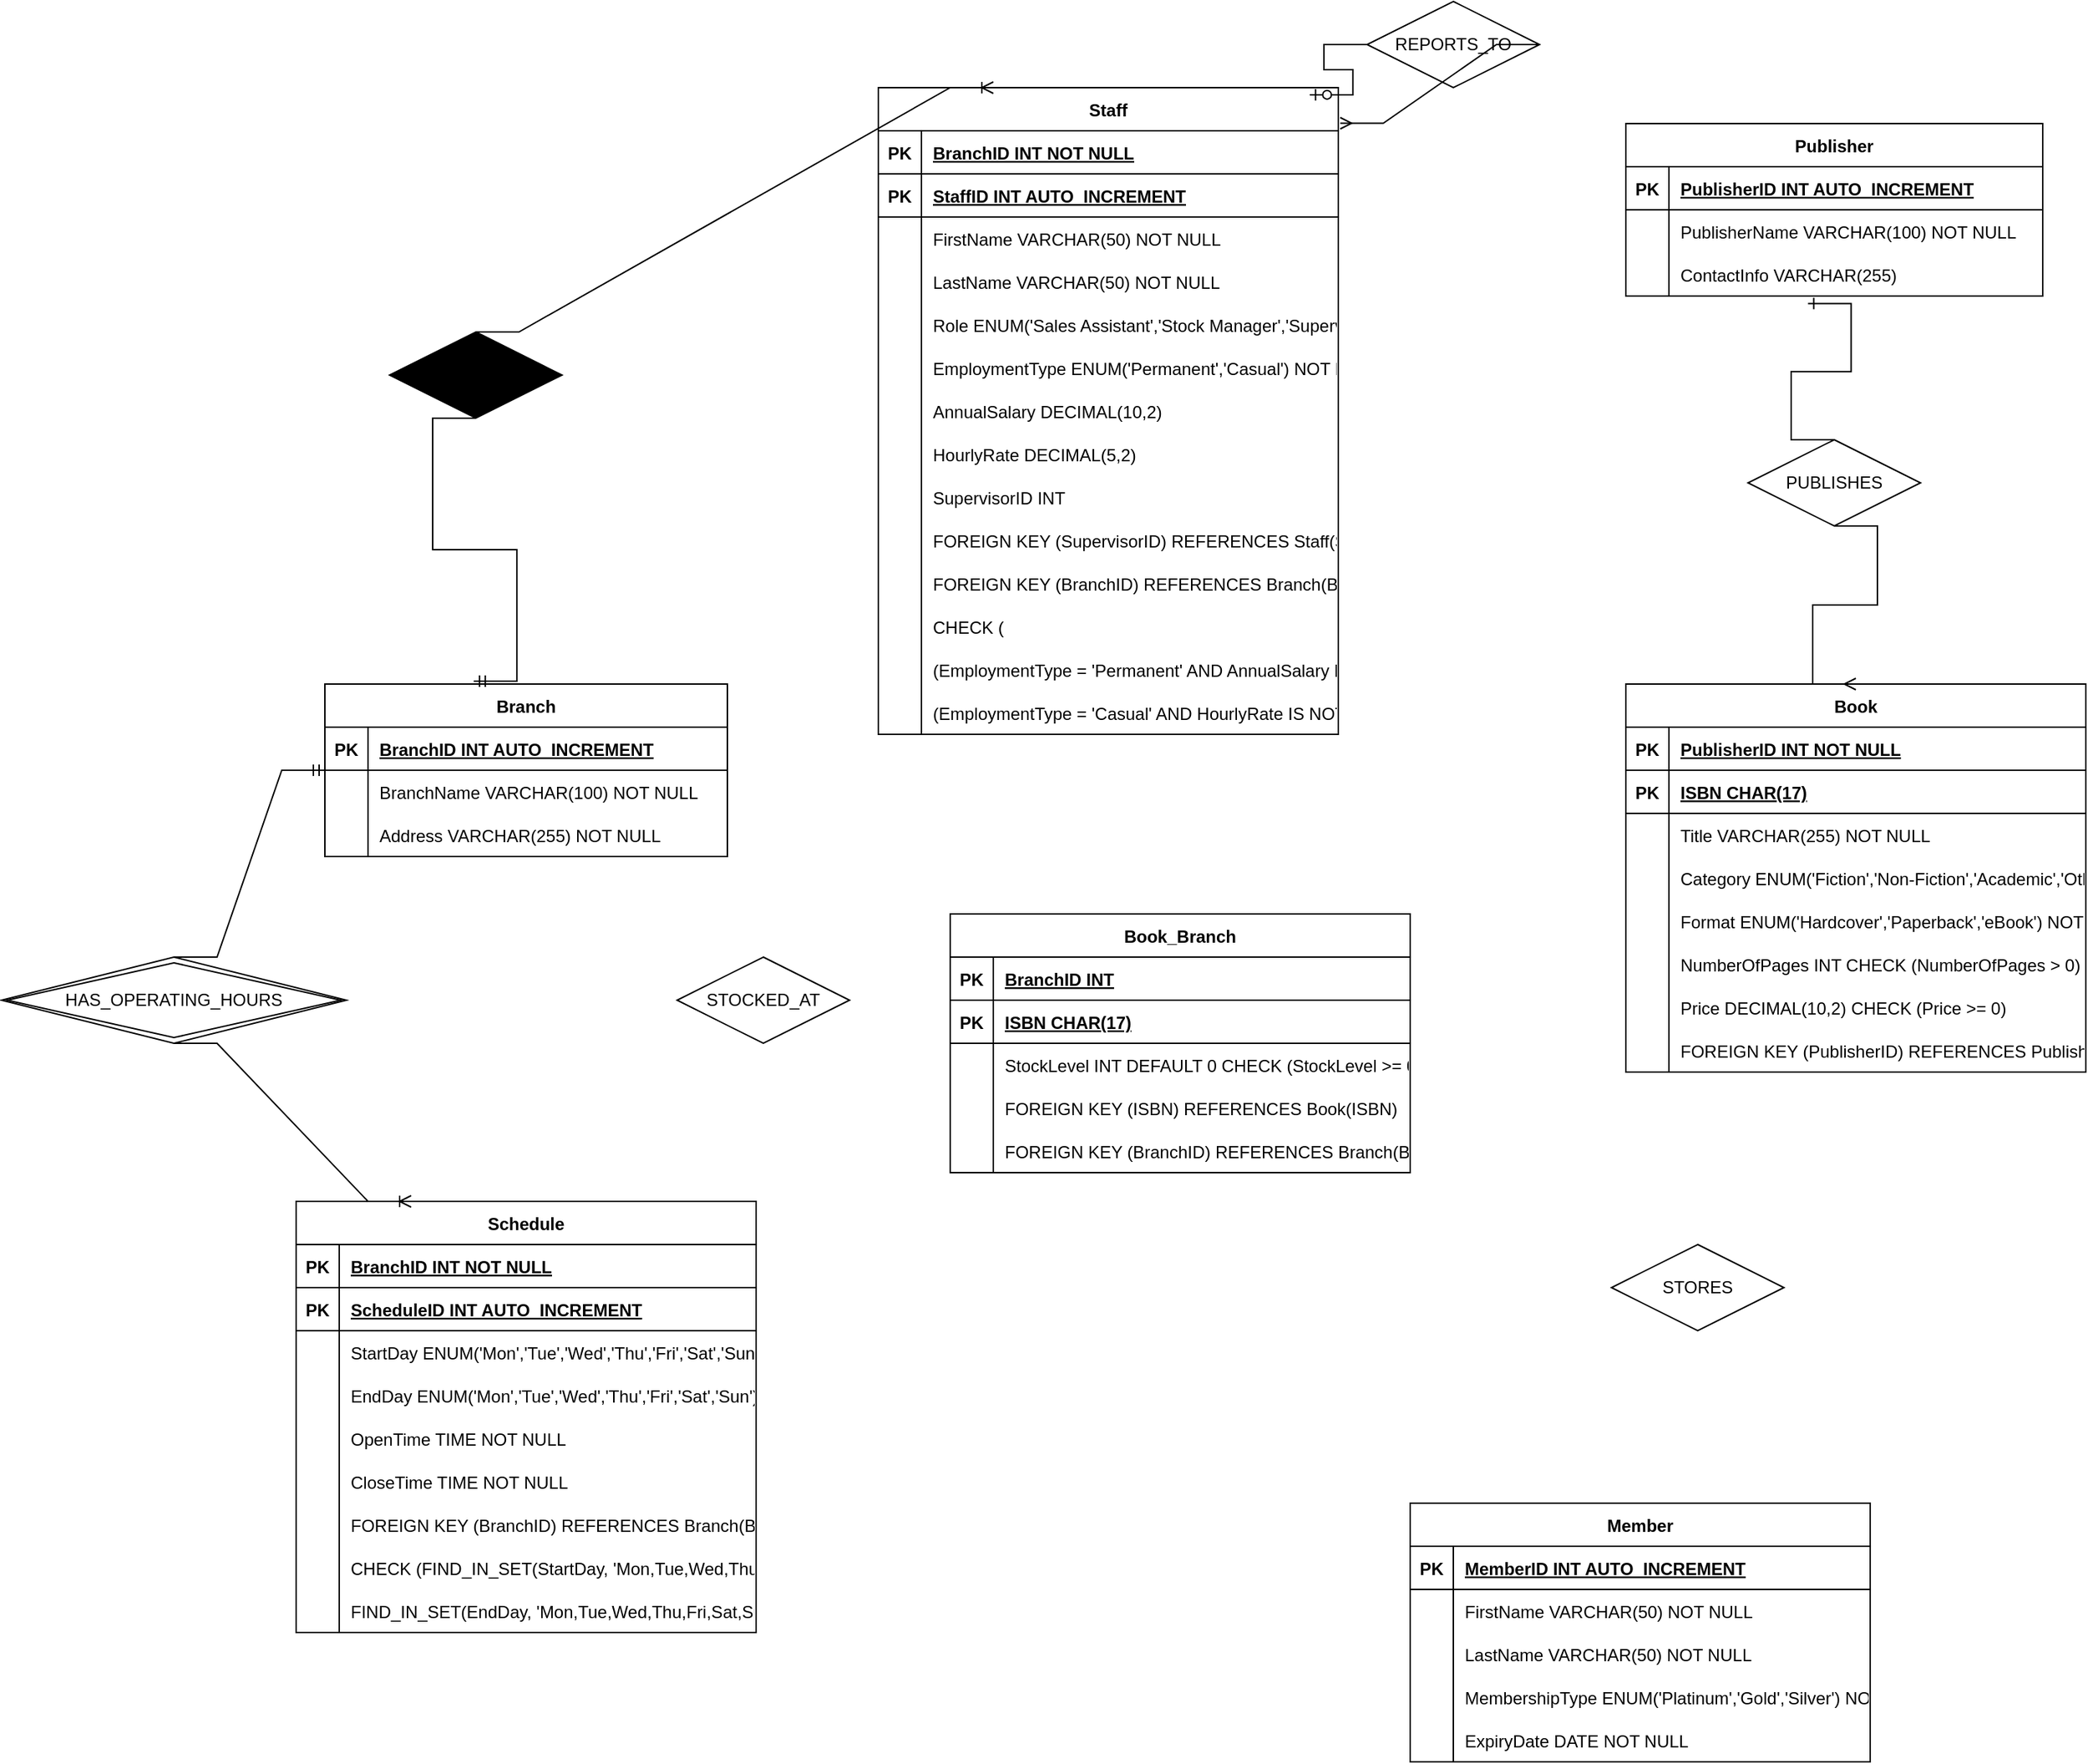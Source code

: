 <mxfile version="26.1.3">
  <diagram name="Page-1" id="21caqkMB06WxaJQwdO4i">
    <mxGraphModel dx="2600" dy="882" grid="1" gridSize="10" guides="1" tooltips="1" connect="1" arrows="1" fold="1" page="1" pageScale="1" pageWidth="850" pageHeight="1100" math="0" shadow="0">
      <root>
        <mxCell id="0" />
        <mxCell id="1" parent="0" />
        <mxCell id="jIrVxHAiot5lpSCf16_U-1" value="Branch" style="shape=table;startSize=30;container=1;collapsible=1;childLayout=tableLayout;fixedRows=1;rowLines=0;fontStyle=1;align=center;resizeLast=1;" vertex="1" parent="1">
          <mxGeometry x="-565" y="480" width="280" height="120" as="geometry" />
        </mxCell>
        <mxCell id="jIrVxHAiot5lpSCf16_U-2" value="" style="shape=tableRow;horizontal=0;startSize=0;swimlaneHead=0;swimlaneBody=0;fillColor=none;collapsible=0;dropTarget=0;points=[[0,0.5],[1,0.5]];portConstraint=eastwest;strokeColor=inherit;top=0;left=0;right=0;bottom=1;" vertex="1" parent="jIrVxHAiot5lpSCf16_U-1">
          <mxGeometry y="30" width="280" height="30" as="geometry" />
        </mxCell>
        <mxCell id="jIrVxHAiot5lpSCf16_U-3" value="PK" style="shape=partialRectangle;overflow=hidden;connectable=0;fillColor=none;strokeColor=inherit;top=0;left=0;bottom=0;right=0;fontStyle=1;" vertex="1" parent="jIrVxHAiot5lpSCf16_U-2">
          <mxGeometry width="30" height="30" as="geometry">
            <mxRectangle width="30" height="30" as="alternateBounds" />
          </mxGeometry>
        </mxCell>
        <mxCell id="jIrVxHAiot5lpSCf16_U-4" value="BranchID INT AUTO_INCREMENT " style="shape=partialRectangle;overflow=hidden;connectable=0;fillColor=none;align=left;strokeColor=inherit;top=0;left=0;bottom=0;right=0;spacingLeft=6;fontStyle=5;" vertex="1" parent="jIrVxHAiot5lpSCf16_U-2">
          <mxGeometry x="30" width="250" height="30" as="geometry">
            <mxRectangle width="250" height="30" as="alternateBounds" />
          </mxGeometry>
        </mxCell>
        <mxCell id="jIrVxHAiot5lpSCf16_U-5" value="" style="shape=tableRow;horizontal=0;startSize=0;swimlaneHead=0;swimlaneBody=0;fillColor=none;collapsible=0;dropTarget=0;points=[[0,0.5],[1,0.5]];portConstraint=eastwest;strokeColor=inherit;top=0;left=0;right=0;bottom=0;" vertex="1" parent="jIrVxHAiot5lpSCf16_U-1">
          <mxGeometry y="60" width="280" height="30" as="geometry" />
        </mxCell>
        <mxCell id="jIrVxHAiot5lpSCf16_U-6" value="" style="shape=partialRectangle;overflow=hidden;connectable=0;fillColor=none;strokeColor=inherit;top=0;left=0;bottom=0;right=0;" vertex="1" parent="jIrVxHAiot5lpSCf16_U-5">
          <mxGeometry width="30" height="30" as="geometry">
            <mxRectangle width="30" height="30" as="alternateBounds" />
          </mxGeometry>
        </mxCell>
        <mxCell id="jIrVxHAiot5lpSCf16_U-7" value="BranchName VARCHAR(100) NOT NULL" style="shape=partialRectangle;overflow=hidden;connectable=0;fillColor=none;align=left;strokeColor=inherit;top=0;left=0;bottom=0;right=0;spacingLeft=6;" vertex="1" parent="jIrVxHAiot5lpSCf16_U-5">
          <mxGeometry x="30" width="250" height="30" as="geometry">
            <mxRectangle width="250" height="30" as="alternateBounds" />
          </mxGeometry>
        </mxCell>
        <mxCell id="jIrVxHAiot5lpSCf16_U-8" value="" style="shape=tableRow;horizontal=0;startSize=0;swimlaneHead=0;swimlaneBody=0;fillColor=none;collapsible=0;dropTarget=0;points=[[0,0.5],[1,0.5]];portConstraint=eastwest;strokeColor=inherit;top=0;left=0;right=0;bottom=0;" vertex="1" parent="jIrVxHAiot5lpSCf16_U-1">
          <mxGeometry y="90" width="280" height="30" as="geometry" />
        </mxCell>
        <mxCell id="jIrVxHAiot5lpSCf16_U-9" value="" style="shape=partialRectangle;overflow=hidden;connectable=0;fillColor=none;strokeColor=inherit;top=0;left=0;bottom=0;right=0;" vertex="1" parent="jIrVxHAiot5lpSCf16_U-8">
          <mxGeometry width="30" height="30" as="geometry">
            <mxRectangle width="30" height="30" as="alternateBounds" />
          </mxGeometry>
        </mxCell>
        <mxCell id="jIrVxHAiot5lpSCf16_U-10" value="Address VARCHAR(255) NOT NULL" style="shape=partialRectangle;overflow=hidden;connectable=0;fillColor=none;align=left;strokeColor=inherit;top=0;left=0;bottom=0;right=0;spacingLeft=6;" vertex="1" parent="jIrVxHAiot5lpSCf16_U-8">
          <mxGeometry x="30" width="250" height="30" as="geometry">
            <mxRectangle width="250" height="30" as="alternateBounds" />
          </mxGeometry>
        </mxCell>
        <mxCell id="jIrVxHAiot5lpSCf16_U-11" value="Schedule" style="shape=table;startSize=30;container=1;collapsible=1;childLayout=tableLayout;fixedRows=1;rowLines=0;fontStyle=1;align=center;resizeLast=1;" vertex="1" parent="1">
          <mxGeometry x="-585" y="840" width="320" height="300" as="geometry" />
        </mxCell>
        <mxCell id="jIrVxHAiot5lpSCf16_U-12" value="" style="shape=tableRow;horizontal=0;startSize=0;swimlaneHead=0;swimlaneBody=0;fillColor=none;collapsible=0;dropTarget=0;points=[[0,0.5],[1,0.5]];portConstraint=eastwest;strokeColor=inherit;top=0;left=0;right=0;bottom=1;" vertex="1" parent="jIrVxHAiot5lpSCf16_U-11">
          <mxGeometry y="30" width="320" height="30" as="geometry" />
        </mxCell>
        <mxCell id="jIrVxHAiot5lpSCf16_U-13" value="PK" style="shape=partialRectangle;overflow=hidden;connectable=0;fillColor=none;strokeColor=inherit;top=0;left=0;bottom=0;right=0;fontStyle=1;" vertex="1" parent="jIrVxHAiot5lpSCf16_U-12">
          <mxGeometry width="30" height="30" as="geometry">
            <mxRectangle width="30" height="30" as="alternateBounds" />
          </mxGeometry>
        </mxCell>
        <mxCell id="jIrVxHAiot5lpSCf16_U-14" value="BranchID INT NOT NULL" style="shape=partialRectangle;overflow=hidden;connectable=0;fillColor=none;align=left;strokeColor=inherit;top=0;left=0;bottom=0;right=0;spacingLeft=6;fontStyle=5;" vertex="1" parent="jIrVxHAiot5lpSCf16_U-12">
          <mxGeometry x="30" width="290" height="30" as="geometry">
            <mxRectangle width="290" height="30" as="alternateBounds" />
          </mxGeometry>
        </mxCell>
        <mxCell id="jIrVxHAiot5lpSCf16_U-15" value="" style="shape=tableRow;horizontal=0;startSize=0;swimlaneHead=0;swimlaneBody=0;fillColor=none;collapsible=0;dropTarget=0;points=[[0,0.5],[1,0.5]];portConstraint=eastwest;strokeColor=inherit;top=0;left=0;right=0;bottom=1;" vertex="1" parent="jIrVxHAiot5lpSCf16_U-11">
          <mxGeometry y="60" width="320" height="30" as="geometry" />
        </mxCell>
        <mxCell id="jIrVxHAiot5lpSCf16_U-16" value="PK" style="shape=partialRectangle;overflow=hidden;connectable=0;fillColor=none;strokeColor=inherit;top=0;left=0;bottom=0;right=0;fontStyle=1;" vertex="1" parent="jIrVxHAiot5lpSCf16_U-15">
          <mxGeometry width="30" height="30" as="geometry">
            <mxRectangle width="30" height="30" as="alternateBounds" />
          </mxGeometry>
        </mxCell>
        <mxCell id="jIrVxHAiot5lpSCf16_U-17" value="ScheduleID INT AUTO_INCREMENT " style="shape=partialRectangle;overflow=hidden;connectable=0;fillColor=none;align=left;strokeColor=inherit;top=0;left=0;bottom=0;right=0;spacingLeft=6;fontStyle=5;" vertex="1" parent="jIrVxHAiot5lpSCf16_U-15">
          <mxGeometry x="30" width="290" height="30" as="geometry">
            <mxRectangle width="290" height="30" as="alternateBounds" />
          </mxGeometry>
        </mxCell>
        <mxCell id="jIrVxHAiot5lpSCf16_U-18" value="" style="shape=tableRow;horizontal=0;startSize=0;swimlaneHead=0;swimlaneBody=0;fillColor=none;collapsible=0;dropTarget=0;points=[[0,0.5],[1,0.5]];portConstraint=eastwest;strokeColor=inherit;top=0;left=0;right=0;bottom=0;" vertex="1" parent="jIrVxHAiot5lpSCf16_U-11">
          <mxGeometry y="90" width="320" height="30" as="geometry" />
        </mxCell>
        <mxCell id="jIrVxHAiot5lpSCf16_U-19" value="" style="shape=partialRectangle;overflow=hidden;connectable=0;fillColor=none;strokeColor=inherit;top=0;left=0;bottom=0;right=0;" vertex="1" parent="jIrVxHAiot5lpSCf16_U-18">
          <mxGeometry width="30" height="30" as="geometry">
            <mxRectangle width="30" height="30" as="alternateBounds" />
          </mxGeometry>
        </mxCell>
        <mxCell id="jIrVxHAiot5lpSCf16_U-20" value="StartDay ENUM(&#39;Mon&#39;,&#39;Tue&#39;,&#39;Wed&#39;,&#39;Thu&#39;,&#39;Fri&#39;,&#39;Sat&#39;,&#39;Sun&#39;) NOT NULL" style="shape=partialRectangle;overflow=hidden;connectable=0;fillColor=none;align=left;strokeColor=inherit;top=0;left=0;bottom=0;right=0;spacingLeft=6;" vertex="1" parent="jIrVxHAiot5lpSCf16_U-18">
          <mxGeometry x="30" width="290" height="30" as="geometry">
            <mxRectangle width="290" height="30" as="alternateBounds" />
          </mxGeometry>
        </mxCell>
        <mxCell id="jIrVxHAiot5lpSCf16_U-21" value="" style="shape=tableRow;horizontal=0;startSize=0;swimlaneHead=0;swimlaneBody=0;fillColor=none;collapsible=0;dropTarget=0;points=[[0,0.5],[1,0.5]];portConstraint=eastwest;strokeColor=inherit;top=0;left=0;right=0;bottom=0;" vertex="1" parent="jIrVxHAiot5lpSCf16_U-11">
          <mxGeometry y="120" width="320" height="30" as="geometry" />
        </mxCell>
        <mxCell id="jIrVxHAiot5lpSCf16_U-22" value="" style="shape=partialRectangle;overflow=hidden;connectable=0;fillColor=none;strokeColor=inherit;top=0;left=0;bottom=0;right=0;" vertex="1" parent="jIrVxHAiot5lpSCf16_U-21">
          <mxGeometry width="30" height="30" as="geometry">
            <mxRectangle width="30" height="30" as="alternateBounds" />
          </mxGeometry>
        </mxCell>
        <mxCell id="jIrVxHAiot5lpSCf16_U-23" value="EndDay ENUM(&#39;Mon&#39;,&#39;Tue&#39;,&#39;Wed&#39;,&#39;Thu&#39;,&#39;Fri&#39;,&#39;Sat&#39;,&#39;Sun&#39;) NOT NULL" style="shape=partialRectangle;overflow=hidden;connectable=0;fillColor=none;align=left;strokeColor=inherit;top=0;left=0;bottom=0;right=0;spacingLeft=6;" vertex="1" parent="jIrVxHAiot5lpSCf16_U-21">
          <mxGeometry x="30" width="290" height="30" as="geometry">
            <mxRectangle width="290" height="30" as="alternateBounds" />
          </mxGeometry>
        </mxCell>
        <mxCell id="jIrVxHAiot5lpSCf16_U-24" value="" style="shape=tableRow;horizontal=0;startSize=0;swimlaneHead=0;swimlaneBody=0;fillColor=none;collapsible=0;dropTarget=0;points=[[0,0.5],[1,0.5]];portConstraint=eastwest;strokeColor=inherit;top=0;left=0;right=0;bottom=0;" vertex="1" parent="jIrVxHAiot5lpSCf16_U-11">
          <mxGeometry y="150" width="320" height="30" as="geometry" />
        </mxCell>
        <mxCell id="jIrVxHAiot5lpSCf16_U-25" value="" style="shape=partialRectangle;overflow=hidden;connectable=0;fillColor=none;strokeColor=inherit;top=0;left=0;bottom=0;right=0;" vertex="1" parent="jIrVxHAiot5lpSCf16_U-24">
          <mxGeometry width="30" height="30" as="geometry">
            <mxRectangle width="30" height="30" as="alternateBounds" />
          </mxGeometry>
        </mxCell>
        <mxCell id="jIrVxHAiot5lpSCf16_U-26" value="OpenTime TIME NOT NULL" style="shape=partialRectangle;overflow=hidden;connectable=0;fillColor=none;align=left;strokeColor=inherit;top=0;left=0;bottom=0;right=0;spacingLeft=6;" vertex="1" parent="jIrVxHAiot5lpSCf16_U-24">
          <mxGeometry x="30" width="290" height="30" as="geometry">
            <mxRectangle width="290" height="30" as="alternateBounds" />
          </mxGeometry>
        </mxCell>
        <mxCell id="jIrVxHAiot5lpSCf16_U-27" value="" style="shape=tableRow;horizontal=0;startSize=0;swimlaneHead=0;swimlaneBody=0;fillColor=none;collapsible=0;dropTarget=0;points=[[0,0.5],[1,0.5]];portConstraint=eastwest;strokeColor=inherit;top=0;left=0;right=0;bottom=0;" vertex="1" parent="jIrVxHAiot5lpSCf16_U-11">
          <mxGeometry y="180" width="320" height="30" as="geometry" />
        </mxCell>
        <mxCell id="jIrVxHAiot5lpSCf16_U-28" value="" style="shape=partialRectangle;overflow=hidden;connectable=0;fillColor=none;strokeColor=inherit;top=0;left=0;bottom=0;right=0;" vertex="1" parent="jIrVxHAiot5lpSCf16_U-27">
          <mxGeometry width="30" height="30" as="geometry">
            <mxRectangle width="30" height="30" as="alternateBounds" />
          </mxGeometry>
        </mxCell>
        <mxCell id="jIrVxHAiot5lpSCf16_U-29" value="CloseTime TIME NOT NULL" style="shape=partialRectangle;overflow=hidden;connectable=0;fillColor=none;align=left;strokeColor=inherit;top=0;left=0;bottom=0;right=0;spacingLeft=6;" vertex="1" parent="jIrVxHAiot5lpSCf16_U-27">
          <mxGeometry x="30" width="290" height="30" as="geometry">
            <mxRectangle width="290" height="30" as="alternateBounds" />
          </mxGeometry>
        </mxCell>
        <mxCell id="jIrVxHAiot5lpSCf16_U-30" value="" style="shape=tableRow;horizontal=0;startSize=0;swimlaneHead=0;swimlaneBody=0;fillColor=none;collapsible=0;dropTarget=0;points=[[0,0.5],[1,0.5]];portConstraint=eastwest;strokeColor=inherit;top=0;left=0;right=0;bottom=0;" vertex="1" parent="jIrVxHAiot5lpSCf16_U-11">
          <mxGeometry y="210" width="320" height="30" as="geometry" />
        </mxCell>
        <mxCell id="jIrVxHAiot5lpSCf16_U-31" value="" style="shape=partialRectangle;overflow=hidden;connectable=0;fillColor=none;strokeColor=inherit;top=0;left=0;bottom=0;right=0;" vertex="1" parent="jIrVxHAiot5lpSCf16_U-30">
          <mxGeometry width="30" height="30" as="geometry">
            <mxRectangle width="30" height="30" as="alternateBounds" />
          </mxGeometry>
        </mxCell>
        <mxCell id="jIrVxHAiot5lpSCf16_U-32" value="FOREIGN KEY (BranchID) REFERENCES Branch(BranchID)" style="shape=partialRectangle;overflow=hidden;connectable=0;fillColor=none;align=left;strokeColor=inherit;top=0;left=0;bottom=0;right=0;spacingLeft=6;" vertex="1" parent="jIrVxHAiot5lpSCf16_U-30">
          <mxGeometry x="30" width="290" height="30" as="geometry">
            <mxRectangle width="290" height="30" as="alternateBounds" />
          </mxGeometry>
        </mxCell>
        <mxCell id="jIrVxHAiot5lpSCf16_U-33" value="" style="shape=tableRow;horizontal=0;startSize=0;swimlaneHead=0;swimlaneBody=0;fillColor=none;collapsible=0;dropTarget=0;points=[[0,0.5],[1,0.5]];portConstraint=eastwest;strokeColor=inherit;top=0;left=0;right=0;bottom=0;" vertex="1" parent="jIrVxHAiot5lpSCf16_U-11">
          <mxGeometry y="240" width="320" height="30" as="geometry" />
        </mxCell>
        <mxCell id="jIrVxHAiot5lpSCf16_U-34" value="" style="shape=partialRectangle;overflow=hidden;connectable=0;fillColor=none;strokeColor=inherit;top=0;left=0;bottom=0;right=0;" vertex="1" parent="jIrVxHAiot5lpSCf16_U-33">
          <mxGeometry width="30" height="30" as="geometry">
            <mxRectangle width="30" height="30" as="alternateBounds" />
          </mxGeometry>
        </mxCell>
        <mxCell id="jIrVxHAiot5lpSCf16_U-35" value="CHECK (FIND_IN_SET(StartDay, &#39;Mon,Tue,Wed,Thu,Fri,Sat,Sun&#39;) &lt;=" style="shape=partialRectangle;overflow=hidden;connectable=0;fillColor=none;align=left;strokeColor=inherit;top=0;left=0;bottom=0;right=0;spacingLeft=6;" vertex="1" parent="jIrVxHAiot5lpSCf16_U-33">
          <mxGeometry x="30" width="290" height="30" as="geometry">
            <mxRectangle width="290" height="30" as="alternateBounds" />
          </mxGeometry>
        </mxCell>
        <mxCell id="jIrVxHAiot5lpSCf16_U-36" value="" style="shape=tableRow;horizontal=0;startSize=0;swimlaneHead=0;swimlaneBody=0;fillColor=none;collapsible=0;dropTarget=0;points=[[0,0.5],[1,0.5]];portConstraint=eastwest;strokeColor=inherit;top=0;left=0;right=0;bottom=0;" vertex="1" parent="jIrVxHAiot5lpSCf16_U-11">
          <mxGeometry y="270" width="320" height="30" as="geometry" />
        </mxCell>
        <mxCell id="jIrVxHAiot5lpSCf16_U-37" value="" style="shape=partialRectangle;overflow=hidden;connectable=0;fillColor=none;strokeColor=inherit;top=0;left=0;bottom=0;right=0;" vertex="1" parent="jIrVxHAiot5lpSCf16_U-36">
          <mxGeometry width="30" height="30" as="geometry">
            <mxRectangle width="30" height="30" as="alternateBounds" />
          </mxGeometry>
        </mxCell>
        <mxCell id="jIrVxHAiot5lpSCf16_U-38" value="FIND_IN_SET(EndDay, &#39;Mon,Tue,Wed,Thu,Fri,Sat,Sun&#39;))" style="shape=partialRectangle;overflow=hidden;connectable=0;fillColor=none;align=left;strokeColor=inherit;top=0;left=0;bottom=0;right=0;spacingLeft=6;" vertex="1" parent="jIrVxHAiot5lpSCf16_U-36">
          <mxGeometry x="30" width="290" height="30" as="geometry">
            <mxRectangle width="290" height="30" as="alternateBounds" />
          </mxGeometry>
        </mxCell>
        <mxCell id="jIrVxHAiot5lpSCf16_U-39" value="Publisher" style="shape=table;startSize=30;container=1;collapsible=1;childLayout=tableLayout;fixedRows=1;rowLines=0;fontStyle=1;align=center;resizeLast=1;" vertex="1" parent="1">
          <mxGeometry x="340" y="90" width="290" height="120" as="geometry" />
        </mxCell>
        <mxCell id="jIrVxHAiot5lpSCf16_U-40" value="" style="shape=tableRow;horizontal=0;startSize=0;swimlaneHead=0;swimlaneBody=0;fillColor=none;collapsible=0;dropTarget=0;points=[[0,0.5],[1,0.5]];portConstraint=eastwest;strokeColor=inherit;top=0;left=0;right=0;bottom=1;" vertex="1" parent="jIrVxHAiot5lpSCf16_U-39">
          <mxGeometry y="30" width="290" height="30" as="geometry" />
        </mxCell>
        <mxCell id="jIrVxHAiot5lpSCf16_U-41" value="PK" style="shape=partialRectangle;overflow=hidden;connectable=0;fillColor=none;strokeColor=inherit;top=0;left=0;bottom=0;right=0;fontStyle=1;" vertex="1" parent="jIrVxHAiot5lpSCf16_U-40">
          <mxGeometry width="30" height="30" as="geometry">
            <mxRectangle width="30" height="30" as="alternateBounds" />
          </mxGeometry>
        </mxCell>
        <mxCell id="jIrVxHAiot5lpSCf16_U-42" value="PublisherID INT AUTO_INCREMENT " style="shape=partialRectangle;overflow=hidden;connectable=0;fillColor=none;align=left;strokeColor=inherit;top=0;left=0;bottom=0;right=0;spacingLeft=6;fontStyle=5;" vertex="1" parent="jIrVxHAiot5lpSCf16_U-40">
          <mxGeometry x="30" width="260" height="30" as="geometry">
            <mxRectangle width="260" height="30" as="alternateBounds" />
          </mxGeometry>
        </mxCell>
        <mxCell id="jIrVxHAiot5lpSCf16_U-43" value="" style="shape=tableRow;horizontal=0;startSize=0;swimlaneHead=0;swimlaneBody=0;fillColor=none;collapsible=0;dropTarget=0;points=[[0,0.5],[1,0.5]];portConstraint=eastwest;strokeColor=inherit;top=0;left=0;right=0;bottom=0;" vertex="1" parent="jIrVxHAiot5lpSCf16_U-39">
          <mxGeometry y="60" width="290" height="30" as="geometry" />
        </mxCell>
        <mxCell id="jIrVxHAiot5lpSCf16_U-44" value="" style="shape=partialRectangle;overflow=hidden;connectable=0;fillColor=none;strokeColor=inherit;top=0;left=0;bottom=0;right=0;" vertex="1" parent="jIrVxHAiot5lpSCf16_U-43">
          <mxGeometry width="30" height="30" as="geometry">
            <mxRectangle width="30" height="30" as="alternateBounds" />
          </mxGeometry>
        </mxCell>
        <mxCell id="jIrVxHAiot5lpSCf16_U-45" value="PublisherName VARCHAR(100) NOT NULL" style="shape=partialRectangle;overflow=hidden;connectable=0;fillColor=none;align=left;strokeColor=inherit;top=0;left=0;bottom=0;right=0;spacingLeft=6;" vertex="1" parent="jIrVxHAiot5lpSCf16_U-43">
          <mxGeometry x="30" width="260" height="30" as="geometry">
            <mxRectangle width="260" height="30" as="alternateBounds" />
          </mxGeometry>
        </mxCell>
        <mxCell id="jIrVxHAiot5lpSCf16_U-46" value="" style="shape=tableRow;horizontal=0;startSize=0;swimlaneHead=0;swimlaneBody=0;fillColor=none;collapsible=0;dropTarget=0;points=[[0,0.5],[1,0.5]];portConstraint=eastwest;strokeColor=inherit;top=0;left=0;right=0;bottom=0;" vertex="1" parent="jIrVxHAiot5lpSCf16_U-39">
          <mxGeometry y="90" width="290" height="30" as="geometry" />
        </mxCell>
        <mxCell id="jIrVxHAiot5lpSCf16_U-47" value="" style="shape=partialRectangle;overflow=hidden;connectable=0;fillColor=none;strokeColor=inherit;top=0;left=0;bottom=0;right=0;" vertex="1" parent="jIrVxHAiot5lpSCf16_U-46">
          <mxGeometry width="30" height="30" as="geometry">
            <mxRectangle width="30" height="30" as="alternateBounds" />
          </mxGeometry>
        </mxCell>
        <mxCell id="jIrVxHAiot5lpSCf16_U-48" value="ContactInfo VARCHAR(255)" style="shape=partialRectangle;overflow=hidden;connectable=0;fillColor=none;align=left;strokeColor=inherit;top=0;left=0;bottom=0;right=0;spacingLeft=6;" vertex="1" parent="jIrVxHAiot5lpSCf16_U-46">
          <mxGeometry x="30" width="260" height="30" as="geometry">
            <mxRectangle width="260" height="30" as="alternateBounds" />
          </mxGeometry>
        </mxCell>
        <mxCell id="jIrVxHAiot5lpSCf16_U-49" value="Book" style="shape=table;startSize=30;container=1;collapsible=1;childLayout=tableLayout;fixedRows=1;rowLines=0;fontStyle=1;align=center;resizeLast=1;" vertex="1" parent="1">
          <mxGeometry x="340" y="480" width="320" height="270" as="geometry" />
        </mxCell>
        <mxCell id="jIrVxHAiot5lpSCf16_U-50" value="" style="shape=tableRow;horizontal=0;startSize=0;swimlaneHead=0;swimlaneBody=0;fillColor=none;collapsible=0;dropTarget=0;points=[[0,0.5],[1,0.5]];portConstraint=eastwest;strokeColor=inherit;top=0;left=0;right=0;bottom=1;" vertex="1" parent="jIrVxHAiot5lpSCf16_U-49">
          <mxGeometry y="30" width="320" height="30" as="geometry" />
        </mxCell>
        <mxCell id="jIrVxHAiot5lpSCf16_U-51" value="PK" style="shape=partialRectangle;overflow=hidden;connectable=0;fillColor=none;strokeColor=inherit;top=0;left=0;bottom=0;right=0;fontStyle=1;" vertex="1" parent="jIrVxHAiot5lpSCf16_U-50">
          <mxGeometry width="30" height="30" as="geometry">
            <mxRectangle width="30" height="30" as="alternateBounds" />
          </mxGeometry>
        </mxCell>
        <mxCell id="jIrVxHAiot5lpSCf16_U-52" value="PublisherID INT NOT NULL" style="shape=partialRectangle;overflow=hidden;connectable=0;fillColor=none;align=left;strokeColor=inherit;top=0;left=0;bottom=0;right=0;spacingLeft=6;fontStyle=5;" vertex="1" parent="jIrVxHAiot5lpSCf16_U-50">
          <mxGeometry x="30" width="290" height="30" as="geometry">
            <mxRectangle width="290" height="30" as="alternateBounds" />
          </mxGeometry>
        </mxCell>
        <mxCell id="jIrVxHAiot5lpSCf16_U-53" value="" style="shape=tableRow;horizontal=0;startSize=0;swimlaneHead=0;swimlaneBody=0;fillColor=none;collapsible=0;dropTarget=0;points=[[0,0.5],[1,0.5]];portConstraint=eastwest;strokeColor=inherit;top=0;left=0;right=0;bottom=1;" vertex="1" parent="jIrVxHAiot5lpSCf16_U-49">
          <mxGeometry y="60" width="320" height="30" as="geometry" />
        </mxCell>
        <mxCell id="jIrVxHAiot5lpSCf16_U-54" value="PK" style="shape=partialRectangle;overflow=hidden;connectable=0;fillColor=none;strokeColor=inherit;top=0;left=0;bottom=0;right=0;fontStyle=1;" vertex="1" parent="jIrVxHAiot5lpSCf16_U-53">
          <mxGeometry width="30" height="30" as="geometry">
            <mxRectangle width="30" height="30" as="alternateBounds" />
          </mxGeometry>
        </mxCell>
        <mxCell id="jIrVxHAiot5lpSCf16_U-55" value="ISBN CHAR(17) " style="shape=partialRectangle;overflow=hidden;connectable=0;fillColor=none;align=left;strokeColor=inherit;top=0;left=0;bottom=0;right=0;spacingLeft=6;fontStyle=5;" vertex="1" parent="jIrVxHAiot5lpSCf16_U-53">
          <mxGeometry x="30" width="290" height="30" as="geometry">
            <mxRectangle width="290" height="30" as="alternateBounds" />
          </mxGeometry>
        </mxCell>
        <mxCell id="jIrVxHAiot5lpSCf16_U-56" value="" style="shape=tableRow;horizontal=0;startSize=0;swimlaneHead=0;swimlaneBody=0;fillColor=none;collapsible=0;dropTarget=0;points=[[0,0.5],[1,0.5]];portConstraint=eastwest;strokeColor=inherit;top=0;left=0;right=0;bottom=0;" vertex="1" parent="jIrVxHAiot5lpSCf16_U-49">
          <mxGeometry y="90" width="320" height="30" as="geometry" />
        </mxCell>
        <mxCell id="jIrVxHAiot5lpSCf16_U-57" value="" style="shape=partialRectangle;overflow=hidden;connectable=0;fillColor=none;strokeColor=inherit;top=0;left=0;bottom=0;right=0;" vertex="1" parent="jIrVxHAiot5lpSCf16_U-56">
          <mxGeometry width="30" height="30" as="geometry">
            <mxRectangle width="30" height="30" as="alternateBounds" />
          </mxGeometry>
        </mxCell>
        <mxCell id="jIrVxHAiot5lpSCf16_U-58" value="Title VARCHAR(255) NOT NULL" style="shape=partialRectangle;overflow=hidden;connectable=0;fillColor=none;align=left;strokeColor=inherit;top=0;left=0;bottom=0;right=0;spacingLeft=6;" vertex="1" parent="jIrVxHAiot5lpSCf16_U-56">
          <mxGeometry x="30" width="290" height="30" as="geometry">
            <mxRectangle width="290" height="30" as="alternateBounds" />
          </mxGeometry>
        </mxCell>
        <mxCell id="jIrVxHAiot5lpSCf16_U-59" value="" style="shape=tableRow;horizontal=0;startSize=0;swimlaneHead=0;swimlaneBody=0;fillColor=none;collapsible=0;dropTarget=0;points=[[0,0.5],[1,0.5]];portConstraint=eastwest;strokeColor=inherit;top=0;left=0;right=0;bottom=0;" vertex="1" parent="jIrVxHAiot5lpSCf16_U-49">
          <mxGeometry y="120" width="320" height="30" as="geometry" />
        </mxCell>
        <mxCell id="jIrVxHAiot5lpSCf16_U-60" value="" style="shape=partialRectangle;overflow=hidden;connectable=0;fillColor=none;strokeColor=inherit;top=0;left=0;bottom=0;right=0;" vertex="1" parent="jIrVxHAiot5lpSCf16_U-59">
          <mxGeometry width="30" height="30" as="geometry">
            <mxRectangle width="30" height="30" as="alternateBounds" />
          </mxGeometry>
        </mxCell>
        <mxCell id="jIrVxHAiot5lpSCf16_U-61" value="Category ENUM(&#39;Fiction&#39;,&#39;Non-Fiction&#39;,&#39;Academic&#39;,&#39;Other&#39;) NOT NULL" style="shape=partialRectangle;overflow=hidden;connectable=0;fillColor=none;align=left;strokeColor=inherit;top=0;left=0;bottom=0;right=0;spacingLeft=6;" vertex="1" parent="jIrVxHAiot5lpSCf16_U-59">
          <mxGeometry x="30" width="290" height="30" as="geometry">
            <mxRectangle width="290" height="30" as="alternateBounds" />
          </mxGeometry>
        </mxCell>
        <mxCell id="jIrVxHAiot5lpSCf16_U-62" value="" style="shape=tableRow;horizontal=0;startSize=0;swimlaneHead=0;swimlaneBody=0;fillColor=none;collapsible=0;dropTarget=0;points=[[0,0.5],[1,0.5]];portConstraint=eastwest;strokeColor=inherit;top=0;left=0;right=0;bottom=0;" vertex="1" parent="jIrVxHAiot5lpSCf16_U-49">
          <mxGeometry y="150" width="320" height="30" as="geometry" />
        </mxCell>
        <mxCell id="jIrVxHAiot5lpSCf16_U-63" value="" style="shape=partialRectangle;overflow=hidden;connectable=0;fillColor=none;strokeColor=inherit;top=0;left=0;bottom=0;right=0;" vertex="1" parent="jIrVxHAiot5lpSCf16_U-62">
          <mxGeometry width="30" height="30" as="geometry">
            <mxRectangle width="30" height="30" as="alternateBounds" />
          </mxGeometry>
        </mxCell>
        <mxCell id="jIrVxHAiot5lpSCf16_U-64" value="Format ENUM(&#39;Hardcover&#39;,&#39;Paperback&#39;,&#39;eBook&#39;) NOT NULL" style="shape=partialRectangle;overflow=hidden;connectable=0;fillColor=none;align=left;strokeColor=inherit;top=0;left=0;bottom=0;right=0;spacingLeft=6;" vertex="1" parent="jIrVxHAiot5lpSCf16_U-62">
          <mxGeometry x="30" width="290" height="30" as="geometry">
            <mxRectangle width="290" height="30" as="alternateBounds" />
          </mxGeometry>
        </mxCell>
        <mxCell id="jIrVxHAiot5lpSCf16_U-65" value="" style="shape=tableRow;horizontal=0;startSize=0;swimlaneHead=0;swimlaneBody=0;fillColor=none;collapsible=0;dropTarget=0;points=[[0,0.5],[1,0.5]];portConstraint=eastwest;strokeColor=inherit;top=0;left=0;right=0;bottom=0;" vertex="1" parent="jIrVxHAiot5lpSCf16_U-49">
          <mxGeometry y="180" width="320" height="30" as="geometry" />
        </mxCell>
        <mxCell id="jIrVxHAiot5lpSCf16_U-66" value="" style="shape=partialRectangle;overflow=hidden;connectable=0;fillColor=none;strokeColor=inherit;top=0;left=0;bottom=0;right=0;" vertex="1" parent="jIrVxHAiot5lpSCf16_U-65">
          <mxGeometry width="30" height="30" as="geometry">
            <mxRectangle width="30" height="30" as="alternateBounds" />
          </mxGeometry>
        </mxCell>
        <mxCell id="jIrVxHAiot5lpSCf16_U-67" value="NumberOfPages INT CHECK (NumberOfPages &gt; 0)" style="shape=partialRectangle;overflow=hidden;connectable=0;fillColor=none;align=left;strokeColor=inherit;top=0;left=0;bottom=0;right=0;spacingLeft=6;" vertex="1" parent="jIrVxHAiot5lpSCf16_U-65">
          <mxGeometry x="30" width="290" height="30" as="geometry">
            <mxRectangle width="290" height="30" as="alternateBounds" />
          </mxGeometry>
        </mxCell>
        <mxCell id="jIrVxHAiot5lpSCf16_U-68" value="" style="shape=tableRow;horizontal=0;startSize=0;swimlaneHead=0;swimlaneBody=0;fillColor=none;collapsible=0;dropTarget=0;points=[[0,0.5],[1,0.5]];portConstraint=eastwest;strokeColor=inherit;top=0;left=0;right=0;bottom=0;" vertex="1" parent="jIrVxHAiot5lpSCf16_U-49">
          <mxGeometry y="210" width="320" height="30" as="geometry" />
        </mxCell>
        <mxCell id="jIrVxHAiot5lpSCf16_U-69" value="" style="shape=partialRectangle;overflow=hidden;connectable=0;fillColor=none;strokeColor=inherit;top=0;left=0;bottom=0;right=0;" vertex="1" parent="jIrVxHAiot5lpSCf16_U-68">
          <mxGeometry width="30" height="30" as="geometry">
            <mxRectangle width="30" height="30" as="alternateBounds" />
          </mxGeometry>
        </mxCell>
        <mxCell id="jIrVxHAiot5lpSCf16_U-70" value="Price DECIMAL(10,2) CHECK (Price &gt;= 0)" style="shape=partialRectangle;overflow=hidden;connectable=0;fillColor=none;align=left;strokeColor=inherit;top=0;left=0;bottom=0;right=0;spacingLeft=6;" vertex="1" parent="jIrVxHAiot5lpSCf16_U-68">
          <mxGeometry x="30" width="290" height="30" as="geometry">
            <mxRectangle width="290" height="30" as="alternateBounds" />
          </mxGeometry>
        </mxCell>
        <mxCell id="jIrVxHAiot5lpSCf16_U-71" value="" style="shape=tableRow;horizontal=0;startSize=0;swimlaneHead=0;swimlaneBody=0;fillColor=none;collapsible=0;dropTarget=0;points=[[0,0.5],[1,0.5]];portConstraint=eastwest;strokeColor=inherit;top=0;left=0;right=0;bottom=0;" vertex="1" parent="jIrVxHAiot5lpSCf16_U-49">
          <mxGeometry y="240" width="320" height="30" as="geometry" />
        </mxCell>
        <mxCell id="jIrVxHAiot5lpSCf16_U-72" value="" style="shape=partialRectangle;overflow=hidden;connectable=0;fillColor=none;strokeColor=inherit;top=0;left=0;bottom=0;right=0;" vertex="1" parent="jIrVxHAiot5lpSCf16_U-71">
          <mxGeometry width="30" height="30" as="geometry">
            <mxRectangle width="30" height="30" as="alternateBounds" />
          </mxGeometry>
        </mxCell>
        <mxCell id="jIrVxHAiot5lpSCf16_U-73" value="FOREIGN KEY (PublisherID) REFERENCES Publisher(PublisherID)" style="shape=partialRectangle;overflow=hidden;connectable=0;fillColor=none;align=left;strokeColor=inherit;top=0;left=0;bottom=0;right=0;spacingLeft=6;" vertex="1" parent="jIrVxHAiot5lpSCf16_U-71">
          <mxGeometry x="30" width="290" height="30" as="geometry">
            <mxRectangle width="290" height="30" as="alternateBounds" />
          </mxGeometry>
        </mxCell>
        <mxCell id="jIrVxHAiot5lpSCf16_U-74" value="Book_Branch" style="shape=table;startSize=30;container=1;collapsible=1;childLayout=tableLayout;fixedRows=1;rowLines=0;fontStyle=1;align=center;resizeLast=1;" vertex="1" parent="1">
          <mxGeometry x="-130" y="640" width="320" height="180" as="geometry" />
        </mxCell>
        <mxCell id="jIrVxHAiot5lpSCf16_U-75" value="" style="shape=tableRow;horizontal=0;startSize=0;swimlaneHead=0;swimlaneBody=0;fillColor=none;collapsible=0;dropTarget=0;points=[[0,0.5],[1,0.5]];portConstraint=eastwest;strokeColor=inherit;top=0;left=0;right=0;bottom=1;" vertex="1" parent="jIrVxHAiot5lpSCf16_U-74">
          <mxGeometry y="30" width="320" height="30" as="geometry" />
        </mxCell>
        <mxCell id="jIrVxHAiot5lpSCf16_U-76" value="PK" style="shape=partialRectangle;overflow=hidden;connectable=0;fillColor=none;strokeColor=inherit;top=0;left=0;bottom=0;right=0;fontStyle=1;" vertex="1" parent="jIrVxHAiot5lpSCf16_U-75">
          <mxGeometry width="30" height="30" as="geometry">
            <mxRectangle width="30" height="30" as="alternateBounds" />
          </mxGeometry>
        </mxCell>
        <mxCell id="jIrVxHAiot5lpSCf16_U-77" value="BranchID INT" style="shape=partialRectangle;overflow=hidden;connectable=0;fillColor=none;align=left;strokeColor=inherit;top=0;left=0;bottom=0;right=0;spacingLeft=6;fontStyle=5;" vertex="1" parent="jIrVxHAiot5lpSCf16_U-75">
          <mxGeometry x="30" width="290" height="30" as="geometry">
            <mxRectangle width="290" height="30" as="alternateBounds" />
          </mxGeometry>
        </mxCell>
        <mxCell id="jIrVxHAiot5lpSCf16_U-78" value="" style="shape=tableRow;horizontal=0;startSize=0;swimlaneHead=0;swimlaneBody=0;fillColor=none;collapsible=0;dropTarget=0;points=[[0,0.5],[1,0.5]];portConstraint=eastwest;strokeColor=inherit;top=0;left=0;right=0;bottom=1;" vertex="1" parent="jIrVxHAiot5lpSCf16_U-74">
          <mxGeometry y="60" width="320" height="30" as="geometry" />
        </mxCell>
        <mxCell id="jIrVxHAiot5lpSCf16_U-79" value="PK" style="shape=partialRectangle;overflow=hidden;connectable=0;fillColor=none;strokeColor=inherit;top=0;left=0;bottom=0;right=0;fontStyle=1;" vertex="1" parent="jIrVxHAiot5lpSCf16_U-78">
          <mxGeometry width="30" height="30" as="geometry">
            <mxRectangle width="30" height="30" as="alternateBounds" />
          </mxGeometry>
        </mxCell>
        <mxCell id="jIrVxHAiot5lpSCf16_U-80" value="ISBN CHAR(17)" style="shape=partialRectangle;overflow=hidden;connectable=0;fillColor=none;align=left;strokeColor=inherit;top=0;left=0;bottom=0;right=0;spacingLeft=6;fontStyle=5;" vertex="1" parent="jIrVxHAiot5lpSCf16_U-78">
          <mxGeometry x="30" width="290" height="30" as="geometry">
            <mxRectangle width="290" height="30" as="alternateBounds" />
          </mxGeometry>
        </mxCell>
        <mxCell id="jIrVxHAiot5lpSCf16_U-81" value="" style="shape=tableRow;horizontal=0;startSize=0;swimlaneHead=0;swimlaneBody=0;fillColor=none;collapsible=0;dropTarget=0;points=[[0,0.5],[1,0.5]];portConstraint=eastwest;strokeColor=inherit;top=0;left=0;right=0;bottom=0;" vertex="1" parent="jIrVxHAiot5lpSCf16_U-74">
          <mxGeometry y="90" width="320" height="30" as="geometry" />
        </mxCell>
        <mxCell id="jIrVxHAiot5lpSCf16_U-82" value="" style="shape=partialRectangle;overflow=hidden;connectable=0;fillColor=none;strokeColor=inherit;top=0;left=0;bottom=0;right=0;" vertex="1" parent="jIrVxHAiot5lpSCf16_U-81">
          <mxGeometry width="30" height="30" as="geometry">
            <mxRectangle width="30" height="30" as="alternateBounds" />
          </mxGeometry>
        </mxCell>
        <mxCell id="jIrVxHAiot5lpSCf16_U-83" value="StockLevel INT DEFAULT 0 CHECK (StockLevel &gt;= 0)" style="shape=partialRectangle;overflow=hidden;connectable=0;fillColor=none;align=left;strokeColor=inherit;top=0;left=0;bottom=0;right=0;spacingLeft=6;" vertex="1" parent="jIrVxHAiot5lpSCf16_U-81">
          <mxGeometry x="30" width="290" height="30" as="geometry">
            <mxRectangle width="290" height="30" as="alternateBounds" />
          </mxGeometry>
        </mxCell>
        <mxCell id="jIrVxHAiot5lpSCf16_U-84" value="" style="shape=tableRow;horizontal=0;startSize=0;swimlaneHead=0;swimlaneBody=0;fillColor=none;collapsible=0;dropTarget=0;points=[[0,0.5],[1,0.5]];portConstraint=eastwest;strokeColor=inherit;top=0;left=0;right=0;bottom=0;" vertex="1" parent="jIrVxHAiot5lpSCf16_U-74">
          <mxGeometry y="120" width="320" height="30" as="geometry" />
        </mxCell>
        <mxCell id="jIrVxHAiot5lpSCf16_U-85" value="" style="shape=partialRectangle;overflow=hidden;connectable=0;fillColor=none;strokeColor=inherit;top=0;left=0;bottom=0;right=0;" vertex="1" parent="jIrVxHAiot5lpSCf16_U-84">
          <mxGeometry width="30" height="30" as="geometry">
            <mxRectangle width="30" height="30" as="alternateBounds" />
          </mxGeometry>
        </mxCell>
        <mxCell id="jIrVxHAiot5lpSCf16_U-86" value="FOREIGN KEY (ISBN) REFERENCES Book(ISBN)" style="shape=partialRectangle;overflow=hidden;connectable=0;fillColor=none;align=left;strokeColor=inherit;top=0;left=0;bottom=0;right=0;spacingLeft=6;" vertex="1" parent="jIrVxHAiot5lpSCf16_U-84">
          <mxGeometry x="30" width="290" height="30" as="geometry">
            <mxRectangle width="290" height="30" as="alternateBounds" />
          </mxGeometry>
        </mxCell>
        <mxCell id="jIrVxHAiot5lpSCf16_U-87" value="" style="shape=tableRow;horizontal=0;startSize=0;swimlaneHead=0;swimlaneBody=0;fillColor=none;collapsible=0;dropTarget=0;points=[[0,0.5],[1,0.5]];portConstraint=eastwest;strokeColor=inherit;top=0;left=0;right=0;bottom=0;" vertex="1" parent="jIrVxHAiot5lpSCf16_U-74">
          <mxGeometry y="150" width="320" height="30" as="geometry" />
        </mxCell>
        <mxCell id="jIrVxHAiot5lpSCf16_U-88" value="" style="shape=partialRectangle;overflow=hidden;connectable=0;fillColor=none;strokeColor=inherit;top=0;left=0;bottom=0;right=0;" vertex="1" parent="jIrVxHAiot5lpSCf16_U-87">
          <mxGeometry width="30" height="30" as="geometry">
            <mxRectangle width="30" height="30" as="alternateBounds" />
          </mxGeometry>
        </mxCell>
        <mxCell id="jIrVxHAiot5lpSCf16_U-89" value="FOREIGN KEY (BranchID) REFERENCES Branch(BranchID)" style="shape=partialRectangle;overflow=hidden;connectable=0;fillColor=none;align=left;strokeColor=inherit;top=0;left=0;bottom=0;right=0;spacingLeft=6;" vertex="1" parent="jIrVxHAiot5lpSCf16_U-87">
          <mxGeometry x="30" width="290" height="30" as="geometry">
            <mxRectangle width="290" height="30" as="alternateBounds" />
          </mxGeometry>
        </mxCell>
        <mxCell id="jIrVxHAiot5lpSCf16_U-90" value="Staff" style="shape=table;startSize=30;container=1;collapsible=1;childLayout=tableLayout;fixedRows=1;rowLines=0;fontStyle=1;align=center;resizeLast=1;" vertex="1" parent="1">
          <mxGeometry x="-180" y="65" width="320" height="450" as="geometry" />
        </mxCell>
        <mxCell id="jIrVxHAiot5lpSCf16_U-91" value="" style="shape=tableRow;horizontal=0;startSize=0;swimlaneHead=0;swimlaneBody=0;fillColor=none;collapsible=0;dropTarget=0;points=[[0,0.5],[1,0.5]];portConstraint=eastwest;strokeColor=inherit;top=0;left=0;right=0;bottom=1;" vertex="1" parent="jIrVxHAiot5lpSCf16_U-90">
          <mxGeometry y="30" width="320" height="30" as="geometry" />
        </mxCell>
        <mxCell id="jIrVxHAiot5lpSCf16_U-92" value="PK" style="shape=partialRectangle;overflow=hidden;connectable=0;fillColor=none;strokeColor=inherit;top=0;left=0;bottom=0;right=0;fontStyle=1;" vertex="1" parent="jIrVxHAiot5lpSCf16_U-91">
          <mxGeometry width="30" height="30" as="geometry">
            <mxRectangle width="30" height="30" as="alternateBounds" />
          </mxGeometry>
        </mxCell>
        <mxCell id="jIrVxHAiot5lpSCf16_U-93" value="BranchID INT NOT NULL" style="shape=partialRectangle;overflow=hidden;connectable=0;fillColor=none;align=left;strokeColor=inherit;top=0;left=0;bottom=0;right=0;spacingLeft=6;fontStyle=5;" vertex="1" parent="jIrVxHAiot5lpSCf16_U-91">
          <mxGeometry x="30" width="290" height="30" as="geometry">
            <mxRectangle width="290" height="30" as="alternateBounds" />
          </mxGeometry>
        </mxCell>
        <mxCell id="jIrVxHAiot5lpSCf16_U-94" value="" style="shape=tableRow;horizontal=0;startSize=0;swimlaneHead=0;swimlaneBody=0;fillColor=none;collapsible=0;dropTarget=0;points=[[0,0.5],[1,0.5]];portConstraint=eastwest;strokeColor=inherit;top=0;left=0;right=0;bottom=1;" vertex="1" parent="jIrVxHAiot5lpSCf16_U-90">
          <mxGeometry y="60" width="320" height="30" as="geometry" />
        </mxCell>
        <mxCell id="jIrVxHAiot5lpSCf16_U-95" value="PK" style="shape=partialRectangle;overflow=hidden;connectable=0;fillColor=none;strokeColor=inherit;top=0;left=0;bottom=0;right=0;fontStyle=1;" vertex="1" parent="jIrVxHAiot5lpSCf16_U-94">
          <mxGeometry width="30" height="30" as="geometry">
            <mxRectangle width="30" height="30" as="alternateBounds" />
          </mxGeometry>
        </mxCell>
        <mxCell id="jIrVxHAiot5lpSCf16_U-96" value="StaffID INT AUTO_INCREMENT " style="shape=partialRectangle;overflow=hidden;connectable=0;fillColor=none;align=left;strokeColor=inherit;top=0;left=0;bottom=0;right=0;spacingLeft=6;fontStyle=5;" vertex="1" parent="jIrVxHAiot5lpSCf16_U-94">
          <mxGeometry x="30" width="290" height="30" as="geometry">
            <mxRectangle width="290" height="30" as="alternateBounds" />
          </mxGeometry>
        </mxCell>
        <mxCell id="jIrVxHAiot5lpSCf16_U-97" value="" style="shape=tableRow;horizontal=0;startSize=0;swimlaneHead=0;swimlaneBody=0;fillColor=none;collapsible=0;dropTarget=0;points=[[0,0.5],[1,0.5]];portConstraint=eastwest;strokeColor=inherit;top=0;left=0;right=0;bottom=0;" vertex="1" parent="jIrVxHAiot5lpSCf16_U-90">
          <mxGeometry y="90" width="320" height="30" as="geometry" />
        </mxCell>
        <mxCell id="jIrVxHAiot5lpSCf16_U-98" value="" style="shape=partialRectangle;overflow=hidden;connectable=0;fillColor=none;strokeColor=inherit;top=0;left=0;bottom=0;right=0;" vertex="1" parent="jIrVxHAiot5lpSCf16_U-97">
          <mxGeometry width="30" height="30" as="geometry">
            <mxRectangle width="30" height="30" as="alternateBounds" />
          </mxGeometry>
        </mxCell>
        <mxCell id="jIrVxHAiot5lpSCf16_U-99" value="FirstName VARCHAR(50) NOT NULL" style="shape=partialRectangle;overflow=hidden;connectable=0;fillColor=none;align=left;strokeColor=inherit;top=0;left=0;bottom=0;right=0;spacingLeft=6;" vertex="1" parent="jIrVxHAiot5lpSCf16_U-97">
          <mxGeometry x="30" width="290" height="30" as="geometry">
            <mxRectangle width="290" height="30" as="alternateBounds" />
          </mxGeometry>
        </mxCell>
        <mxCell id="jIrVxHAiot5lpSCf16_U-100" value="" style="shape=tableRow;horizontal=0;startSize=0;swimlaneHead=0;swimlaneBody=0;fillColor=none;collapsible=0;dropTarget=0;points=[[0,0.5],[1,0.5]];portConstraint=eastwest;strokeColor=inherit;top=0;left=0;right=0;bottom=0;" vertex="1" parent="jIrVxHAiot5lpSCf16_U-90">
          <mxGeometry y="120" width="320" height="30" as="geometry" />
        </mxCell>
        <mxCell id="jIrVxHAiot5lpSCf16_U-101" value="" style="shape=partialRectangle;overflow=hidden;connectable=0;fillColor=none;strokeColor=inherit;top=0;left=0;bottom=0;right=0;" vertex="1" parent="jIrVxHAiot5lpSCf16_U-100">
          <mxGeometry width="30" height="30" as="geometry">
            <mxRectangle width="30" height="30" as="alternateBounds" />
          </mxGeometry>
        </mxCell>
        <mxCell id="jIrVxHAiot5lpSCf16_U-102" value="LastName VARCHAR(50) NOT NULL" style="shape=partialRectangle;overflow=hidden;connectable=0;fillColor=none;align=left;strokeColor=inherit;top=0;left=0;bottom=0;right=0;spacingLeft=6;" vertex="1" parent="jIrVxHAiot5lpSCf16_U-100">
          <mxGeometry x="30" width="290" height="30" as="geometry">
            <mxRectangle width="290" height="30" as="alternateBounds" />
          </mxGeometry>
        </mxCell>
        <mxCell id="jIrVxHAiot5lpSCf16_U-103" value="" style="shape=tableRow;horizontal=0;startSize=0;swimlaneHead=0;swimlaneBody=0;fillColor=none;collapsible=0;dropTarget=0;points=[[0,0.5],[1,0.5]];portConstraint=eastwest;strokeColor=inherit;top=0;left=0;right=0;bottom=0;" vertex="1" parent="jIrVxHAiot5lpSCf16_U-90">
          <mxGeometry y="150" width="320" height="30" as="geometry" />
        </mxCell>
        <mxCell id="jIrVxHAiot5lpSCf16_U-104" value="" style="shape=partialRectangle;overflow=hidden;connectable=0;fillColor=none;strokeColor=inherit;top=0;left=0;bottom=0;right=0;" vertex="1" parent="jIrVxHAiot5lpSCf16_U-103">
          <mxGeometry width="30" height="30" as="geometry">
            <mxRectangle width="30" height="30" as="alternateBounds" />
          </mxGeometry>
        </mxCell>
        <mxCell id="jIrVxHAiot5lpSCf16_U-105" value="Role ENUM(&#39;Sales Assistant&#39;,&#39;Stock Manager&#39;,&#39;Supervisor&#39;) NOT NULL" style="shape=partialRectangle;overflow=hidden;connectable=0;fillColor=none;align=left;strokeColor=inherit;top=0;left=0;bottom=0;right=0;spacingLeft=6;" vertex="1" parent="jIrVxHAiot5lpSCf16_U-103">
          <mxGeometry x="30" width="290" height="30" as="geometry">
            <mxRectangle width="290" height="30" as="alternateBounds" />
          </mxGeometry>
        </mxCell>
        <mxCell id="jIrVxHAiot5lpSCf16_U-106" value="" style="shape=tableRow;horizontal=0;startSize=0;swimlaneHead=0;swimlaneBody=0;fillColor=none;collapsible=0;dropTarget=0;points=[[0,0.5],[1,0.5]];portConstraint=eastwest;strokeColor=inherit;top=0;left=0;right=0;bottom=0;" vertex="1" parent="jIrVxHAiot5lpSCf16_U-90">
          <mxGeometry y="180" width="320" height="30" as="geometry" />
        </mxCell>
        <mxCell id="jIrVxHAiot5lpSCf16_U-107" value="" style="shape=partialRectangle;overflow=hidden;connectable=0;fillColor=none;strokeColor=inherit;top=0;left=0;bottom=0;right=0;" vertex="1" parent="jIrVxHAiot5lpSCf16_U-106">
          <mxGeometry width="30" height="30" as="geometry">
            <mxRectangle width="30" height="30" as="alternateBounds" />
          </mxGeometry>
        </mxCell>
        <mxCell id="jIrVxHAiot5lpSCf16_U-108" value="EmploymentType ENUM(&#39;Permanent&#39;,&#39;Casual&#39;) NOT NULL" style="shape=partialRectangle;overflow=hidden;connectable=0;fillColor=none;align=left;strokeColor=inherit;top=0;left=0;bottom=0;right=0;spacingLeft=6;" vertex="1" parent="jIrVxHAiot5lpSCf16_U-106">
          <mxGeometry x="30" width="290" height="30" as="geometry">
            <mxRectangle width="290" height="30" as="alternateBounds" />
          </mxGeometry>
        </mxCell>
        <mxCell id="jIrVxHAiot5lpSCf16_U-109" value="" style="shape=tableRow;horizontal=0;startSize=0;swimlaneHead=0;swimlaneBody=0;fillColor=none;collapsible=0;dropTarget=0;points=[[0,0.5],[1,0.5]];portConstraint=eastwest;strokeColor=inherit;top=0;left=0;right=0;bottom=0;" vertex="1" parent="jIrVxHAiot5lpSCf16_U-90">
          <mxGeometry y="210" width="320" height="30" as="geometry" />
        </mxCell>
        <mxCell id="jIrVxHAiot5lpSCf16_U-110" value="" style="shape=partialRectangle;overflow=hidden;connectable=0;fillColor=none;strokeColor=inherit;top=0;left=0;bottom=0;right=0;" vertex="1" parent="jIrVxHAiot5lpSCf16_U-109">
          <mxGeometry width="30" height="30" as="geometry">
            <mxRectangle width="30" height="30" as="alternateBounds" />
          </mxGeometry>
        </mxCell>
        <mxCell id="jIrVxHAiot5lpSCf16_U-111" value="AnnualSalary DECIMAL(10,2)" style="shape=partialRectangle;overflow=hidden;connectable=0;fillColor=none;align=left;strokeColor=inherit;top=0;left=0;bottom=0;right=0;spacingLeft=6;" vertex="1" parent="jIrVxHAiot5lpSCf16_U-109">
          <mxGeometry x="30" width="290" height="30" as="geometry">
            <mxRectangle width="290" height="30" as="alternateBounds" />
          </mxGeometry>
        </mxCell>
        <mxCell id="jIrVxHAiot5lpSCf16_U-112" value="" style="shape=tableRow;horizontal=0;startSize=0;swimlaneHead=0;swimlaneBody=0;fillColor=none;collapsible=0;dropTarget=0;points=[[0,0.5],[1,0.5]];portConstraint=eastwest;strokeColor=inherit;top=0;left=0;right=0;bottom=0;" vertex="1" parent="jIrVxHAiot5lpSCf16_U-90">
          <mxGeometry y="240" width="320" height="30" as="geometry" />
        </mxCell>
        <mxCell id="jIrVxHAiot5lpSCf16_U-113" value="" style="shape=partialRectangle;overflow=hidden;connectable=0;fillColor=none;strokeColor=inherit;top=0;left=0;bottom=0;right=0;" vertex="1" parent="jIrVxHAiot5lpSCf16_U-112">
          <mxGeometry width="30" height="30" as="geometry">
            <mxRectangle width="30" height="30" as="alternateBounds" />
          </mxGeometry>
        </mxCell>
        <mxCell id="jIrVxHAiot5lpSCf16_U-114" value="HourlyRate DECIMAL(5,2)" style="shape=partialRectangle;overflow=hidden;connectable=0;fillColor=none;align=left;strokeColor=inherit;top=0;left=0;bottom=0;right=0;spacingLeft=6;" vertex="1" parent="jIrVxHAiot5lpSCf16_U-112">
          <mxGeometry x="30" width="290" height="30" as="geometry">
            <mxRectangle width="290" height="30" as="alternateBounds" />
          </mxGeometry>
        </mxCell>
        <mxCell id="jIrVxHAiot5lpSCf16_U-115" value="" style="shape=tableRow;horizontal=0;startSize=0;swimlaneHead=0;swimlaneBody=0;fillColor=none;collapsible=0;dropTarget=0;points=[[0,0.5],[1,0.5]];portConstraint=eastwest;strokeColor=inherit;top=0;left=0;right=0;bottom=0;" vertex="1" parent="jIrVxHAiot5lpSCf16_U-90">
          <mxGeometry y="270" width="320" height="30" as="geometry" />
        </mxCell>
        <mxCell id="jIrVxHAiot5lpSCf16_U-116" value="" style="shape=partialRectangle;overflow=hidden;connectable=0;fillColor=none;strokeColor=inherit;top=0;left=0;bottom=0;right=0;" vertex="1" parent="jIrVxHAiot5lpSCf16_U-115">
          <mxGeometry width="30" height="30" as="geometry">
            <mxRectangle width="30" height="30" as="alternateBounds" />
          </mxGeometry>
        </mxCell>
        <mxCell id="jIrVxHAiot5lpSCf16_U-117" value="SupervisorID INT" style="shape=partialRectangle;overflow=hidden;connectable=0;fillColor=none;align=left;strokeColor=inherit;top=0;left=0;bottom=0;right=0;spacingLeft=6;" vertex="1" parent="jIrVxHAiot5lpSCf16_U-115">
          <mxGeometry x="30" width="290" height="30" as="geometry">
            <mxRectangle width="290" height="30" as="alternateBounds" />
          </mxGeometry>
        </mxCell>
        <mxCell id="jIrVxHAiot5lpSCf16_U-118" value="" style="shape=tableRow;horizontal=0;startSize=0;swimlaneHead=0;swimlaneBody=0;fillColor=none;collapsible=0;dropTarget=0;points=[[0,0.5],[1,0.5]];portConstraint=eastwest;strokeColor=inherit;top=0;left=0;right=0;bottom=0;" vertex="1" parent="jIrVxHAiot5lpSCf16_U-90">
          <mxGeometry y="300" width="320" height="30" as="geometry" />
        </mxCell>
        <mxCell id="jIrVxHAiot5lpSCf16_U-119" value="" style="shape=partialRectangle;overflow=hidden;connectable=0;fillColor=none;strokeColor=inherit;top=0;left=0;bottom=0;right=0;" vertex="1" parent="jIrVxHAiot5lpSCf16_U-118">
          <mxGeometry width="30" height="30" as="geometry">
            <mxRectangle width="30" height="30" as="alternateBounds" />
          </mxGeometry>
        </mxCell>
        <mxCell id="jIrVxHAiot5lpSCf16_U-120" value="FOREIGN KEY (SupervisorID) REFERENCES Staff(StaffID)" style="shape=partialRectangle;overflow=hidden;connectable=0;fillColor=none;align=left;strokeColor=inherit;top=0;left=0;bottom=0;right=0;spacingLeft=6;" vertex="1" parent="jIrVxHAiot5lpSCf16_U-118">
          <mxGeometry x="30" width="290" height="30" as="geometry">
            <mxRectangle width="290" height="30" as="alternateBounds" />
          </mxGeometry>
        </mxCell>
        <mxCell id="jIrVxHAiot5lpSCf16_U-121" value="" style="shape=tableRow;horizontal=0;startSize=0;swimlaneHead=0;swimlaneBody=0;fillColor=none;collapsible=0;dropTarget=0;points=[[0,0.5],[1,0.5]];portConstraint=eastwest;strokeColor=inherit;top=0;left=0;right=0;bottom=0;" vertex="1" parent="jIrVxHAiot5lpSCf16_U-90">
          <mxGeometry y="330" width="320" height="30" as="geometry" />
        </mxCell>
        <mxCell id="jIrVxHAiot5lpSCf16_U-122" value="" style="shape=partialRectangle;overflow=hidden;connectable=0;fillColor=none;strokeColor=inherit;top=0;left=0;bottom=0;right=0;" vertex="1" parent="jIrVxHAiot5lpSCf16_U-121">
          <mxGeometry width="30" height="30" as="geometry">
            <mxRectangle width="30" height="30" as="alternateBounds" />
          </mxGeometry>
        </mxCell>
        <mxCell id="jIrVxHAiot5lpSCf16_U-123" value="FOREIGN KEY (BranchID) REFERENCES Branch(BranchID)" style="shape=partialRectangle;overflow=hidden;connectable=0;fillColor=none;align=left;strokeColor=inherit;top=0;left=0;bottom=0;right=0;spacingLeft=6;" vertex="1" parent="jIrVxHAiot5lpSCf16_U-121">
          <mxGeometry x="30" width="290" height="30" as="geometry">
            <mxRectangle width="290" height="30" as="alternateBounds" />
          </mxGeometry>
        </mxCell>
        <mxCell id="jIrVxHAiot5lpSCf16_U-124" value="" style="shape=tableRow;horizontal=0;startSize=0;swimlaneHead=0;swimlaneBody=0;fillColor=none;collapsible=0;dropTarget=0;points=[[0,0.5],[1,0.5]];portConstraint=eastwest;strokeColor=inherit;top=0;left=0;right=0;bottom=0;" vertex="1" parent="jIrVxHAiot5lpSCf16_U-90">
          <mxGeometry y="360" width="320" height="30" as="geometry" />
        </mxCell>
        <mxCell id="jIrVxHAiot5lpSCf16_U-125" value="" style="shape=partialRectangle;overflow=hidden;connectable=0;fillColor=none;strokeColor=inherit;top=0;left=0;bottom=0;right=0;" vertex="1" parent="jIrVxHAiot5lpSCf16_U-124">
          <mxGeometry width="30" height="30" as="geometry">
            <mxRectangle width="30" height="30" as="alternateBounds" />
          </mxGeometry>
        </mxCell>
        <mxCell id="jIrVxHAiot5lpSCf16_U-126" value="CHECK (" style="shape=partialRectangle;overflow=hidden;connectable=0;fillColor=none;align=left;strokeColor=inherit;top=0;left=0;bottom=0;right=0;spacingLeft=6;" vertex="1" parent="jIrVxHAiot5lpSCf16_U-124">
          <mxGeometry x="30" width="290" height="30" as="geometry">
            <mxRectangle width="290" height="30" as="alternateBounds" />
          </mxGeometry>
        </mxCell>
        <mxCell id="jIrVxHAiot5lpSCf16_U-127" value="" style="shape=tableRow;horizontal=0;startSize=0;swimlaneHead=0;swimlaneBody=0;fillColor=none;collapsible=0;dropTarget=0;points=[[0,0.5],[1,0.5]];portConstraint=eastwest;strokeColor=inherit;top=0;left=0;right=0;bottom=0;" vertex="1" parent="jIrVxHAiot5lpSCf16_U-90">
          <mxGeometry y="390" width="320" height="30" as="geometry" />
        </mxCell>
        <mxCell id="jIrVxHAiot5lpSCf16_U-128" value="" style="shape=partialRectangle;overflow=hidden;connectable=0;fillColor=none;strokeColor=inherit;top=0;left=0;bottom=0;right=0;" vertex="1" parent="jIrVxHAiot5lpSCf16_U-127">
          <mxGeometry width="30" height="30" as="geometry">
            <mxRectangle width="30" height="30" as="alternateBounds" />
          </mxGeometry>
        </mxCell>
        <mxCell id="jIrVxHAiot5lpSCf16_U-129" value="(EmploymentType = &#39;Permanent&#39; AND AnnualSalary IS NOT NULL AND HourlyRate IS NULL) OR" style="shape=partialRectangle;overflow=hidden;connectable=0;fillColor=none;align=left;strokeColor=inherit;top=0;left=0;bottom=0;right=0;spacingLeft=6;" vertex="1" parent="jIrVxHAiot5lpSCf16_U-127">
          <mxGeometry x="30" width="290" height="30" as="geometry">
            <mxRectangle width="290" height="30" as="alternateBounds" />
          </mxGeometry>
        </mxCell>
        <mxCell id="jIrVxHAiot5lpSCf16_U-130" value="" style="shape=tableRow;horizontal=0;startSize=0;swimlaneHead=0;swimlaneBody=0;fillColor=none;collapsible=0;dropTarget=0;points=[[0,0.5],[1,0.5]];portConstraint=eastwest;strokeColor=inherit;top=0;left=0;right=0;bottom=0;" vertex="1" parent="jIrVxHAiot5lpSCf16_U-90">
          <mxGeometry y="420" width="320" height="30" as="geometry" />
        </mxCell>
        <mxCell id="jIrVxHAiot5lpSCf16_U-131" value="" style="shape=partialRectangle;overflow=hidden;connectable=0;fillColor=none;strokeColor=inherit;top=0;left=0;bottom=0;right=0;" vertex="1" parent="jIrVxHAiot5lpSCf16_U-130">
          <mxGeometry width="30" height="30" as="geometry">
            <mxRectangle width="30" height="30" as="alternateBounds" />
          </mxGeometry>
        </mxCell>
        <mxCell id="jIrVxHAiot5lpSCf16_U-132" value="(EmploymentType = &#39;Casual&#39; AND HourlyRate IS NOT NULL AND AnnualSalary IS NULL)" style="shape=partialRectangle;overflow=hidden;connectable=0;fillColor=none;align=left;strokeColor=inherit;top=0;left=0;bottom=0;right=0;spacingLeft=6;" vertex="1" parent="jIrVxHAiot5lpSCf16_U-130">
          <mxGeometry x="30" width="290" height="30" as="geometry">
            <mxRectangle width="290" height="30" as="alternateBounds" />
          </mxGeometry>
        </mxCell>
        <mxCell id="jIrVxHAiot5lpSCf16_U-133" value="Member" style="shape=table;startSize=30;container=1;collapsible=1;childLayout=tableLayout;fixedRows=1;rowLines=0;fontStyle=1;align=center;resizeLast=1;" vertex="1" parent="1">
          <mxGeometry x="190" y="1050" width="320" height="180" as="geometry" />
        </mxCell>
        <mxCell id="jIrVxHAiot5lpSCf16_U-134" value="" style="shape=tableRow;horizontal=0;startSize=0;swimlaneHead=0;swimlaneBody=0;fillColor=none;collapsible=0;dropTarget=0;points=[[0,0.5],[1,0.5]];portConstraint=eastwest;strokeColor=inherit;top=0;left=0;right=0;bottom=1;" vertex="1" parent="jIrVxHAiot5lpSCf16_U-133">
          <mxGeometry y="30" width="320" height="30" as="geometry" />
        </mxCell>
        <mxCell id="jIrVxHAiot5lpSCf16_U-135" value="PK" style="shape=partialRectangle;overflow=hidden;connectable=0;fillColor=none;strokeColor=inherit;top=0;left=0;bottom=0;right=0;fontStyle=1;" vertex="1" parent="jIrVxHAiot5lpSCf16_U-134">
          <mxGeometry width="30" height="30" as="geometry">
            <mxRectangle width="30" height="30" as="alternateBounds" />
          </mxGeometry>
        </mxCell>
        <mxCell id="jIrVxHAiot5lpSCf16_U-136" value="MemberID INT AUTO_INCREMENT " style="shape=partialRectangle;overflow=hidden;connectable=0;fillColor=none;align=left;strokeColor=inherit;top=0;left=0;bottom=0;right=0;spacingLeft=6;fontStyle=5;" vertex="1" parent="jIrVxHAiot5lpSCf16_U-134">
          <mxGeometry x="30" width="290" height="30" as="geometry">
            <mxRectangle width="290" height="30" as="alternateBounds" />
          </mxGeometry>
        </mxCell>
        <mxCell id="jIrVxHAiot5lpSCf16_U-137" value="" style="shape=tableRow;horizontal=0;startSize=0;swimlaneHead=0;swimlaneBody=0;fillColor=none;collapsible=0;dropTarget=0;points=[[0,0.5],[1,0.5]];portConstraint=eastwest;strokeColor=inherit;top=0;left=0;right=0;bottom=0;" vertex="1" parent="jIrVxHAiot5lpSCf16_U-133">
          <mxGeometry y="60" width="320" height="30" as="geometry" />
        </mxCell>
        <mxCell id="jIrVxHAiot5lpSCf16_U-138" value="" style="shape=partialRectangle;overflow=hidden;connectable=0;fillColor=none;strokeColor=inherit;top=0;left=0;bottom=0;right=0;" vertex="1" parent="jIrVxHAiot5lpSCf16_U-137">
          <mxGeometry width="30" height="30" as="geometry">
            <mxRectangle width="30" height="30" as="alternateBounds" />
          </mxGeometry>
        </mxCell>
        <mxCell id="jIrVxHAiot5lpSCf16_U-139" value="FirstName VARCHAR(50) NOT NULL" style="shape=partialRectangle;overflow=hidden;connectable=0;fillColor=none;align=left;strokeColor=inherit;top=0;left=0;bottom=0;right=0;spacingLeft=6;" vertex="1" parent="jIrVxHAiot5lpSCf16_U-137">
          <mxGeometry x="30" width="290" height="30" as="geometry">
            <mxRectangle width="290" height="30" as="alternateBounds" />
          </mxGeometry>
        </mxCell>
        <mxCell id="jIrVxHAiot5lpSCf16_U-140" value="" style="shape=tableRow;horizontal=0;startSize=0;swimlaneHead=0;swimlaneBody=0;fillColor=none;collapsible=0;dropTarget=0;points=[[0,0.5],[1,0.5]];portConstraint=eastwest;strokeColor=inherit;top=0;left=0;right=0;bottom=0;" vertex="1" parent="jIrVxHAiot5lpSCf16_U-133">
          <mxGeometry y="90" width="320" height="30" as="geometry" />
        </mxCell>
        <mxCell id="jIrVxHAiot5lpSCf16_U-141" value="" style="shape=partialRectangle;overflow=hidden;connectable=0;fillColor=none;strokeColor=inherit;top=0;left=0;bottom=0;right=0;" vertex="1" parent="jIrVxHAiot5lpSCf16_U-140">
          <mxGeometry width="30" height="30" as="geometry">
            <mxRectangle width="30" height="30" as="alternateBounds" />
          </mxGeometry>
        </mxCell>
        <mxCell id="jIrVxHAiot5lpSCf16_U-142" value="LastName VARCHAR(50) NOT NULL" style="shape=partialRectangle;overflow=hidden;connectable=0;fillColor=none;align=left;strokeColor=inherit;top=0;left=0;bottom=0;right=0;spacingLeft=6;" vertex="1" parent="jIrVxHAiot5lpSCf16_U-140">
          <mxGeometry x="30" width="290" height="30" as="geometry">
            <mxRectangle width="290" height="30" as="alternateBounds" />
          </mxGeometry>
        </mxCell>
        <mxCell id="jIrVxHAiot5lpSCf16_U-143" value="" style="shape=tableRow;horizontal=0;startSize=0;swimlaneHead=0;swimlaneBody=0;fillColor=none;collapsible=0;dropTarget=0;points=[[0,0.5],[1,0.5]];portConstraint=eastwest;strokeColor=inherit;top=0;left=0;right=0;bottom=0;" vertex="1" parent="jIrVxHAiot5lpSCf16_U-133">
          <mxGeometry y="120" width="320" height="30" as="geometry" />
        </mxCell>
        <mxCell id="jIrVxHAiot5lpSCf16_U-144" value="" style="shape=partialRectangle;overflow=hidden;connectable=0;fillColor=none;strokeColor=inherit;top=0;left=0;bottom=0;right=0;" vertex="1" parent="jIrVxHAiot5lpSCf16_U-143">
          <mxGeometry width="30" height="30" as="geometry">
            <mxRectangle width="30" height="30" as="alternateBounds" />
          </mxGeometry>
        </mxCell>
        <mxCell id="jIrVxHAiot5lpSCf16_U-145" value="MembershipType ENUM(&#39;Platinum&#39;,&#39;Gold&#39;,&#39;Silver&#39;) NOT NULL" style="shape=partialRectangle;overflow=hidden;connectable=0;fillColor=none;align=left;strokeColor=inherit;top=0;left=0;bottom=0;right=0;spacingLeft=6;" vertex="1" parent="jIrVxHAiot5lpSCf16_U-143">
          <mxGeometry x="30" width="290" height="30" as="geometry">
            <mxRectangle width="290" height="30" as="alternateBounds" />
          </mxGeometry>
        </mxCell>
        <mxCell id="jIrVxHAiot5lpSCf16_U-146" value="" style="shape=tableRow;horizontal=0;startSize=0;swimlaneHead=0;swimlaneBody=0;fillColor=none;collapsible=0;dropTarget=0;points=[[0,0.5],[1,0.5]];portConstraint=eastwest;strokeColor=inherit;top=0;left=0;right=0;bottom=0;" vertex="1" parent="jIrVxHAiot5lpSCf16_U-133">
          <mxGeometry y="150" width="320" height="30" as="geometry" />
        </mxCell>
        <mxCell id="jIrVxHAiot5lpSCf16_U-147" value="" style="shape=partialRectangle;overflow=hidden;connectable=0;fillColor=none;strokeColor=inherit;top=0;left=0;bottom=0;right=0;" vertex="1" parent="jIrVxHAiot5lpSCf16_U-146">
          <mxGeometry width="30" height="30" as="geometry">
            <mxRectangle width="30" height="30" as="alternateBounds" />
          </mxGeometry>
        </mxCell>
        <mxCell id="jIrVxHAiot5lpSCf16_U-148" value="ExpiryDate DATE NOT NULL" style="shape=partialRectangle;overflow=hidden;connectable=0;fillColor=none;align=left;strokeColor=inherit;top=0;left=0;bottom=0;right=0;spacingLeft=6;" vertex="1" parent="jIrVxHAiot5lpSCf16_U-146">
          <mxGeometry x="30" width="290" height="30" as="geometry">
            <mxRectangle width="290" height="30" as="alternateBounds" />
          </mxGeometry>
        </mxCell>
        <mxCell id="jIrVxHAiot5lpSCf16_U-152" value="HAS_OPERATING_HOURS" style="shape=rhombus;double=1;perimeter=rhombusPerimeter;whiteSpace=wrap;html=1;align=center;" vertex="1" parent="1">
          <mxGeometry x="-790" y="670" width="240" height="60" as="geometry" />
        </mxCell>
        <mxCell id="jIrVxHAiot5lpSCf16_U-155" value="" style="edgeStyle=entityRelationEdgeStyle;fontSize=12;html=1;endArrow=ERoneToMany;rounded=0;exitX=0.5;exitY=1;exitDx=0;exitDy=0;entryX=0.25;entryY=0;entryDx=0;entryDy=0;" edge="1" parent="1" source="jIrVxHAiot5lpSCf16_U-152" target="jIrVxHAiot5lpSCf16_U-11">
          <mxGeometry width="100" height="100" relative="1" as="geometry">
            <mxPoint x="-610" y="560" as="sourcePoint" />
            <mxPoint x="-510" y="580" as="targetPoint" />
          </mxGeometry>
        </mxCell>
        <mxCell id="jIrVxHAiot5lpSCf16_U-157" value="" style="edgeStyle=entityRelationEdgeStyle;fontSize=12;html=1;endArrow=ERmandOne;rounded=0;exitX=0.5;exitY=0;exitDx=0;exitDy=0;" edge="1" parent="1" source="jIrVxHAiot5lpSCf16_U-152" target="jIrVxHAiot5lpSCf16_U-1">
          <mxGeometry width="100" height="100" relative="1" as="geometry">
            <mxPoint x="-600" y="330" as="sourcePoint" />
            <mxPoint x="-500" y="230" as="targetPoint" />
          </mxGeometry>
        </mxCell>
        <mxCell id="jIrVxHAiot5lpSCf16_U-158" value="EMPLOYS" style="shape=rhombus;perimeter=rhombusPerimeter;whiteSpace=wrap;html=1;align=center;gradientColor=light-dark(#0080ff, #ededed);" vertex="1" parent="1">
          <mxGeometry x="-520" y="235" width="120" height="60" as="geometry" />
        </mxCell>
        <mxCell id="jIrVxHAiot5lpSCf16_U-159" value="" style="edgeStyle=entityRelationEdgeStyle;fontSize=12;html=1;endArrow=ERmandOne;rounded=0;entryX=0.37;entryY=-0.017;entryDx=0;entryDy=0;entryPerimeter=0;exitX=0.5;exitY=1;exitDx=0;exitDy=0;" edge="1" parent="1" source="jIrVxHAiot5lpSCf16_U-158" target="jIrVxHAiot5lpSCf16_U-1">
          <mxGeometry width="100" height="100" relative="1" as="geometry">
            <mxPoint x="-650" y="440" as="sourcePoint" />
            <mxPoint x="-550" y="340" as="targetPoint" />
          </mxGeometry>
        </mxCell>
        <mxCell id="jIrVxHAiot5lpSCf16_U-160" value="" style="edgeStyle=entityRelationEdgeStyle;fontSize=12;html=1;endArrow=ERoneToMany;rounded=0;entryX=0.25;entryY=0;entryDx=0;entryDy=0;exitX=0.5;exitY=0;exitDx=0;exitDy=0;" edge="1" parent="1" source="jIrVxHAiot5lpSCf16_U-158" target="jIrVxHAiot5lpSCf16_U-90">
          <mxGeometry width="100" height="100" relative="1" as="geometry">
            <mxPoint x="-390" y="200" as="sourcePoint" />
            <mxPoint x="-290" y="100" as="targetPoint" />
          </mxGeometry>
        </mxCell>
        <mxCell id="jIrVxHAiot5lpSCf16_U-161" value="REPORTS_TO" style="shape=rhombus;perimeter=rhombusPerimeter;whiteSpace=wrap;html=1;align=center;" vertex="1" parent="1">
          <mxGeometry x="160" y="5" width="120" height="60" as="geometry" />
        </mxCell>
        <mxCell id="jIrVxHAiot5lpSCf16_U-162" value="" style="edgeStyle=entityRelationEdgeStyle;fontSize=12;html=1;endArrow=ERzeroToOne;endFill=1;rounded=0;entryX=0.938;entryY=0.011;entryDx=0;entryDy=0;entryPerimeter=0;exitX=0;exitY=0.5;exitDx=0;exitDy=0;" edge="1" parent="1" source="jIrVxHAiot5lpSCf16_U-161" target="jIrVxHAiot5lpSCf16_U-90">
          <mxGeometry width="100" height="100" relative="1" as="geometry">
            <mxPoint x="150" y="110" as="sourcePoint" />
            <mxPoint x="250" y="10" as="targetPoint" />
          </mxGeometry>
        </mxCell>
        <mxCell id="jIrVxHAiot5lpSCf16_U-163" value="" style="edgeStyle=entityRelationEdgeStyle;fontSize=12;html=1;endArrow=ERmany;rounded=0;entryX=1.004;entryY=0.055;entryDx=0;entryDy=0;exitX=1;exitY=0.5;exitDx=0;exitDy=0;entryPerimeter=0;" edge="1" parent="1" source="jIrVxHAiot5lpSCf16_U-161" target="jIrVxHAiot5lpSCf16_U-90">
          <mxGeometry width="100" height="100" relative="1" as="geometry">
            <mxPoint x="340" y="85.0" as="sourcePoint" />
            <mxPoint x="200" y="160.0" as="targetPoint" />
          </mxGeometry>
        </mxCell>
        <mxCell id="jIrVxHAiot5lpSCf16_U-164" value="PUBLISHES" style="shape=rhombus;perimeter=rhombusPerimeter;whiteSpace=wrap;html=1;align=center;" vertex="1" parent="1">
          <mxGeometry x="425" y="310" width="120" height="60" as="geometry" />
        </mxCell>
        <mxCell id="jIrVxHAiot5lpSCf16_U-165" value="" style="edgeStyle=entityRelationEdgeStyle;fontSize=12;html=1;endArrow=ERone;endFill=1;rounded=0;entryX=0.437;entryY=1.173;entryDx=0;entryDy=0;entryPerimeter=0;exitX=0.5;exitY=0;exitDx=0;exitDy=0;" edge="1" parent="1" source="jIrVxHAiot5lpSCf16_U-164" target="jIrVxHAiot5lpSCf16_U-46">
          <mxGeometry width="100" height="100" relative="1" as="geometry">
            <mxPoint x="370" y="340" as="sourcePoint" />
            <mxPoint x="470" y="240" as="targetPoint" />
          </mxGeometry>
        </mxCell>
        <mxCell id="jIrVxHAiot5lpSCf16_U-166" value="" style="edgeStyle=entityRelationEdgeStyle;fontSize=12;html=1;endArrow=ERmany;rounded=0;exitX=0.5;exitY=1;exitDx=0;exitDy=0;entryX=0.5;entryY=0;entryDx=0;entryDy=0;" edge="1" parent="1" source="jIrVxHAiot5lpSCf16_U-164" target="jIrVxHAiot5lpSCf16_U-49">
          <mxGeometry width="100" height="100" relative="1" as="geometry">
            <mxPoint x="460" y="470" as="sourcePoint" />
            <mxPoint x="560" y="370" as="targetPoint" />
          </mxGeometry>
        </mxCell>
        <mxCell id="jIrVxHAiot5lpSCf16_U-167" value="STOCKED_AT" style="shape=rhombus;perimeter=rhombusPerimeter;whiteSpace=wrap;html=1;align=center;" vertex="1" parent="1">
          <mxGeometry x="-320" y="670" width="120" height="60" as="geometry" />
        </mxCell>
        <mxCell id="jIrVxHAiot5lpSCf16_U-168" value="STORES" style="shape=rhombus;perimeter=rhombusPerimeter;whiteSpace=wrap;html=1;align=center;" vertex="1" parent="1">
          <mxGeometry x="330" y="870" width="120" height="60" as="geometry" />
        </mxCell>
      </root>
    </mxGraphModel>
  </diagram>
</mxfile>
